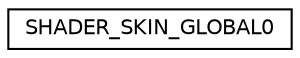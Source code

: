 digraph "クラス階層図"
{
 // LATEX_PDF_SIZE
  edge [fontname="Helvetica",fontsize="10",labelfontname="Helvetica",labelfontsize="10"];
  node [fontname="Helvetica",fontsize="10",shape=record];
  rankdir="LR";
  Node0 [label="SHADER_SKIN_GLOBAL0",height=0.2,width=0.4,color="black", fillcolor="white", style="filled",URL="$struct_s_h_a_d_e_r___s_k_i_n___g_l_o_b_a_l0.html",tooltip=" "];
}
